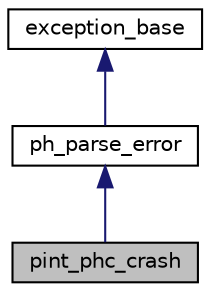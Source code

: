 digraph G
{
  edge [fontname="Helvetica",fontsize="10",labelfontname="Helvetica",labelfontsize="10"];
  node [fontname="Helvetica",fontsize="10",shape=record];
  Node1 [label="pint_phc_crash",height=0.2,width=0.4,color="black", fillcolor="grey75", style="filled" fontcolor="black"];
  Node2 -> Node1 [dir="back",color="midnightblue",fontsize="10",style="solid"];
  Node2 [label="ph_parse_error",height=0.2,width=0.4,color="black", fillcolor="white", style="filled",URL="$structph__parse__error.html",tooltip="struct defining the exception called when the PH file cannot be parsed extends exception_base"];
  Node3 -> Node2 [dir="back",color="midnightblue",fontsize="10",style="solid"];
  Node3 [label="exception_base",height=0.2,width=0.4,color="black", fillcolor="white", style="filled",URL="$structexception__base.html",tooltip="struct defining the base of the exception"];
}
